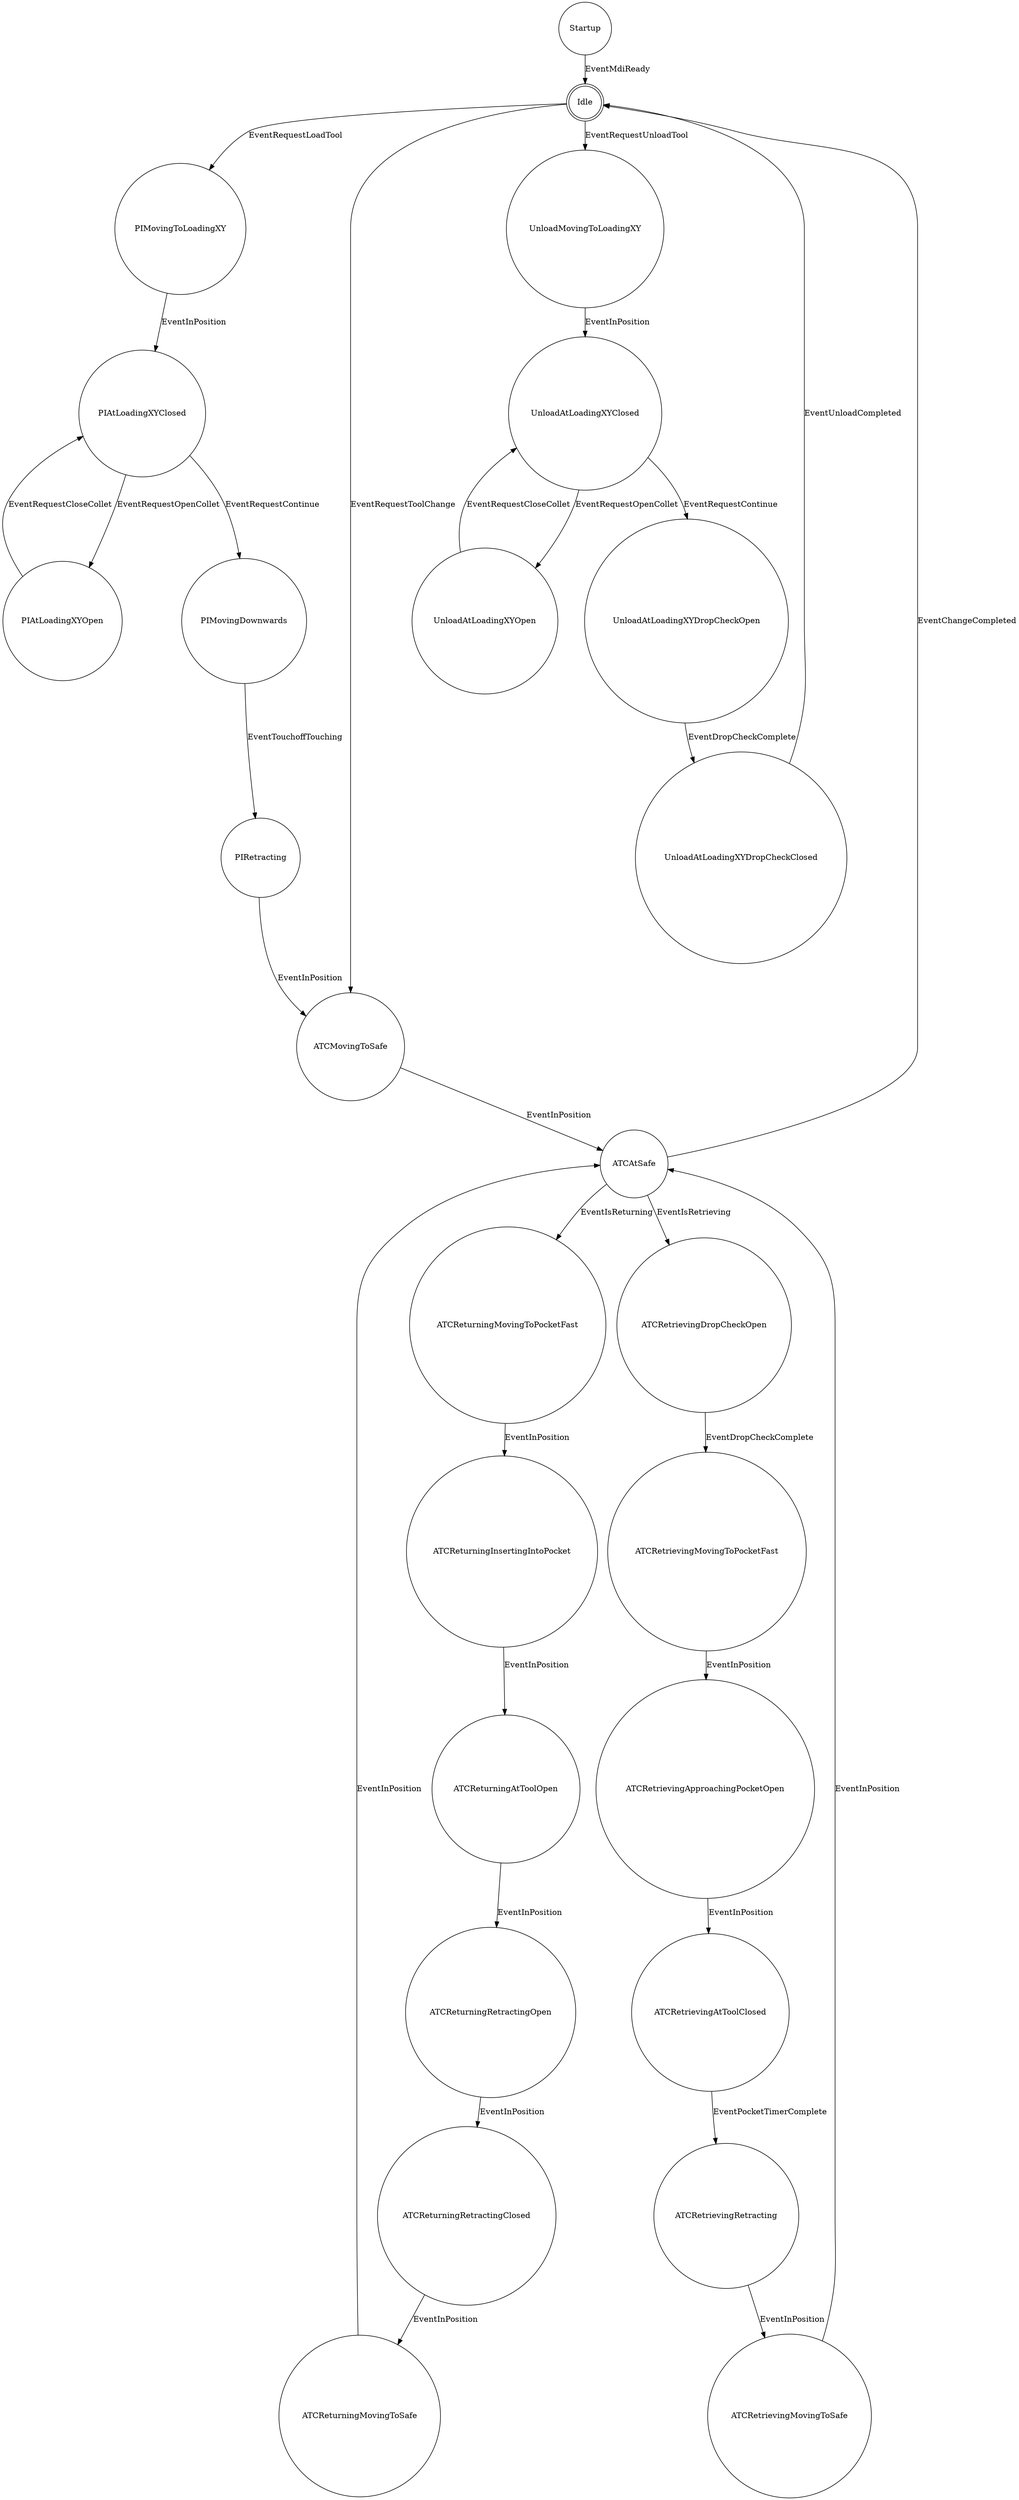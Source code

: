 digraph atc {
	node [shape = doublecircle]; Idle;
	node [shape = circle];

	// transitions

    Startup -> Idle [ label = "EventMdiReady" ]

    Idle -> PIMovingToLoadingXY [ label = "EventRequestLoadTool" ]
    PIMovingToLoadingXY -> PIAtLoadingXYClosed [ label = "EventInPosition" ]
    PIAtLoadingXYClosed -> PIAtLoadingXYOpen [ label = "EventRequestOpenCollet" ]
    PIAtLoadingXYOpen -> PIAtLoadingXYClosed [ label = "EventRequestCloseCollet" ]
    PIAtLoadingXYClosed -> PIMovingDownwards [ label = "EventRequestContinue" ]
    PIMovingDownwards -> PIRetracting [ label = "EventTouchoffTouching" ]
    PIRetracting -> ATCMovingToSafe [ label = "EventInPosition" ]

    Idle -> UnloadMovingToLoadingXY [ label = "EventRequestUnloadTool" ]
    UnloadMovingToLoadingXY -> UnloadAtLoadingXYClosed [ label = "EventInPosition" ]
    UnloadAtLoadingXYClosed -> UnloadAtLoadingXYOpen [ label = "EventRequestOpenCollet" ]
    UnloadAtLoadingXYOpen -> UnloadAtLoadingXYClosed [ label = "EventRequestCloseCollet" ]
    UnloadAtLoadingXYClosed  -> UnloadAtLoadingXYDropCheckOpen [ label = "EventRequestContinue" ]
    UnloadAtLoadingXYDropCheckOpen -> UnloadAtLoadingXYDropCheckClosed [ label = "EventDropCheckComplete" ]
    UnloadAtLoadingXYDropCheckClosed -> Idle [ label = "EventUnloadCompleted" ] # internal

    Idle -> ATCMovingToSafe [ label = "EventRequestToolChange" ]
    ATCMovingToSafe -> ATCAtSafe [ label = "EventInPosition" ]
    ATCAtSafe -> Idle [ label = "EventChangeCompleted" ] # internal

    ATCAtSafe -> ATCReturningMovingToPocketFast [ label = "EventIsReturning" ] # internal
    ATCReturningMovingToPocketFast -> ATCReturningInsertingIntoPocket [ label = "EventInPosition" ]
    ATCReturningInsertingIntoPocket -> ATCReturningAtToolOpen [ label = "EventInPosition" ]
    ATCReturningAtToolOpen -> ATCReturningRetractingOpen [ label = "EventInPosition" ]
    ATCReturningRetractingOpen -> ATCReturningRetractingClosed [ label = "EventInPosition" ]
    ATCReturningRetractingClosed -> ATCReturningMovingToSafe [ label = "EventInPosition" ]
    ATCReturningMovingToSafe -> ATCAtSafe [ label = "EventInPosition" ]

    ATCAtSafe -> ATCRetrievingDropCheckOpen [ label = "EventIsRetrieving" ] # internal
    ATCRetrievingDropCheckOpen -> ATCRetrievingMovingToPocketFast [ label = "EventDropCheckComplete" ]
    ATCRetrievingMovingToPocketFast -> ATCRetrievingApproachingPocketOpen [ label = "EventInPosition" ]
    ATCRetrievingApproachingPocketOpen -> ATCRetrievingAtToolClosed [ label = "EventInPosition" ]
    ATCRetrievingAtToolClosed -> ATCRetrievingRetracting [ label = "EventPocketTimerComplete" ]
    ATCRetrievingRetracting -> ATCRetrievingMovingToSafe [ label = "EventInPosition" ]
    ATCRetrievingMovingToSafe -> ATCAtSafe [ label = "EventInPosition" ]
}
